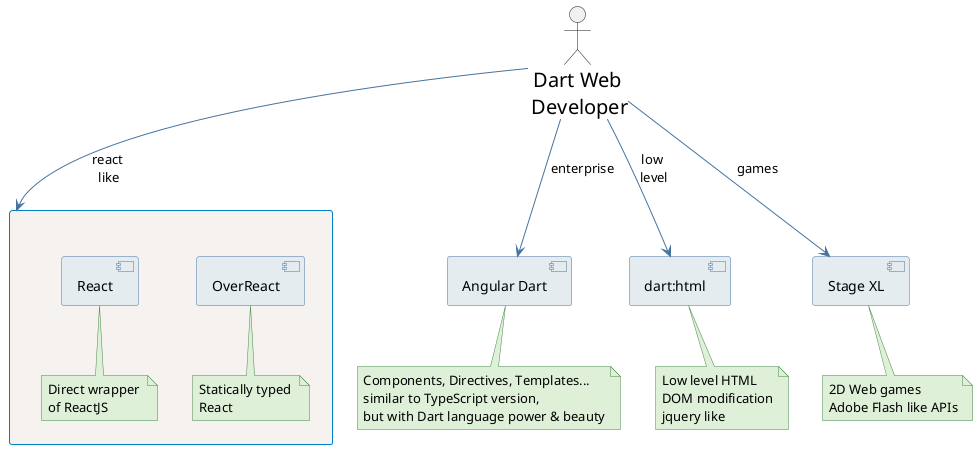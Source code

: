 @startuml

skinparam {

    shadowing false
    arrowColor #46749F

    RectangleBorderColor #CCCCCC
    RectangleBackgroundColor #F5F2F0

    ComponentBorderColor #46749F
    ComponentBackgroundColor #E5ECF0

    UsecaseBorderColor #46749F
    UsecaseBackgroundColor #E5ECF0

    ControlBorderColor #0081C6
    ControlBackgroundColor #55DDCA

    frameBorderColor #0081C6
    packageBorderColor #0081C6

    noteBorderColor #468847
    noteBackgroundColor #DFF0D8
}


actor "<size:20> Dart Web</size> \n <size:20>Developer</size>" as webDev


[Angular Dart] as angular [[https://webdev.dartlang.org/angular]]
note bottom of angular
    Components, Directives, Templates...
    similar to TypeScript version,
    but with Dart language power & beauty
end note

rectangle [] as reactBox {

    [OverReact] as overReact [[https://pub.dartlang.org/packages/over_react]]
    note bottom of overReact: Statically typed \nReact

    [React] as react [[https://pub.dartlang.org/packages/react]]
    note bottom of react: Direct wrapper \nof ReactJS

}

[dart:html] as dartHtml [[https://webdev.dartlang.org/guides/web-programming#low-level-html]]
note bottom of dartHtml
    Low level HTML
    DOM modification
    jquery like
end note

[Stage XL] as stageXL [[http://www.stagexl.org/]]
note bottom of stageXL
    2D Web games
    Adobe Flash like APIs
end note

webDev -down-> angular: enterprise
webDev -down-> reactBox: react \nlike
webDev -down-> stageXL: games
webDev -down-> dartHtml: low \nlevel


@enduml
